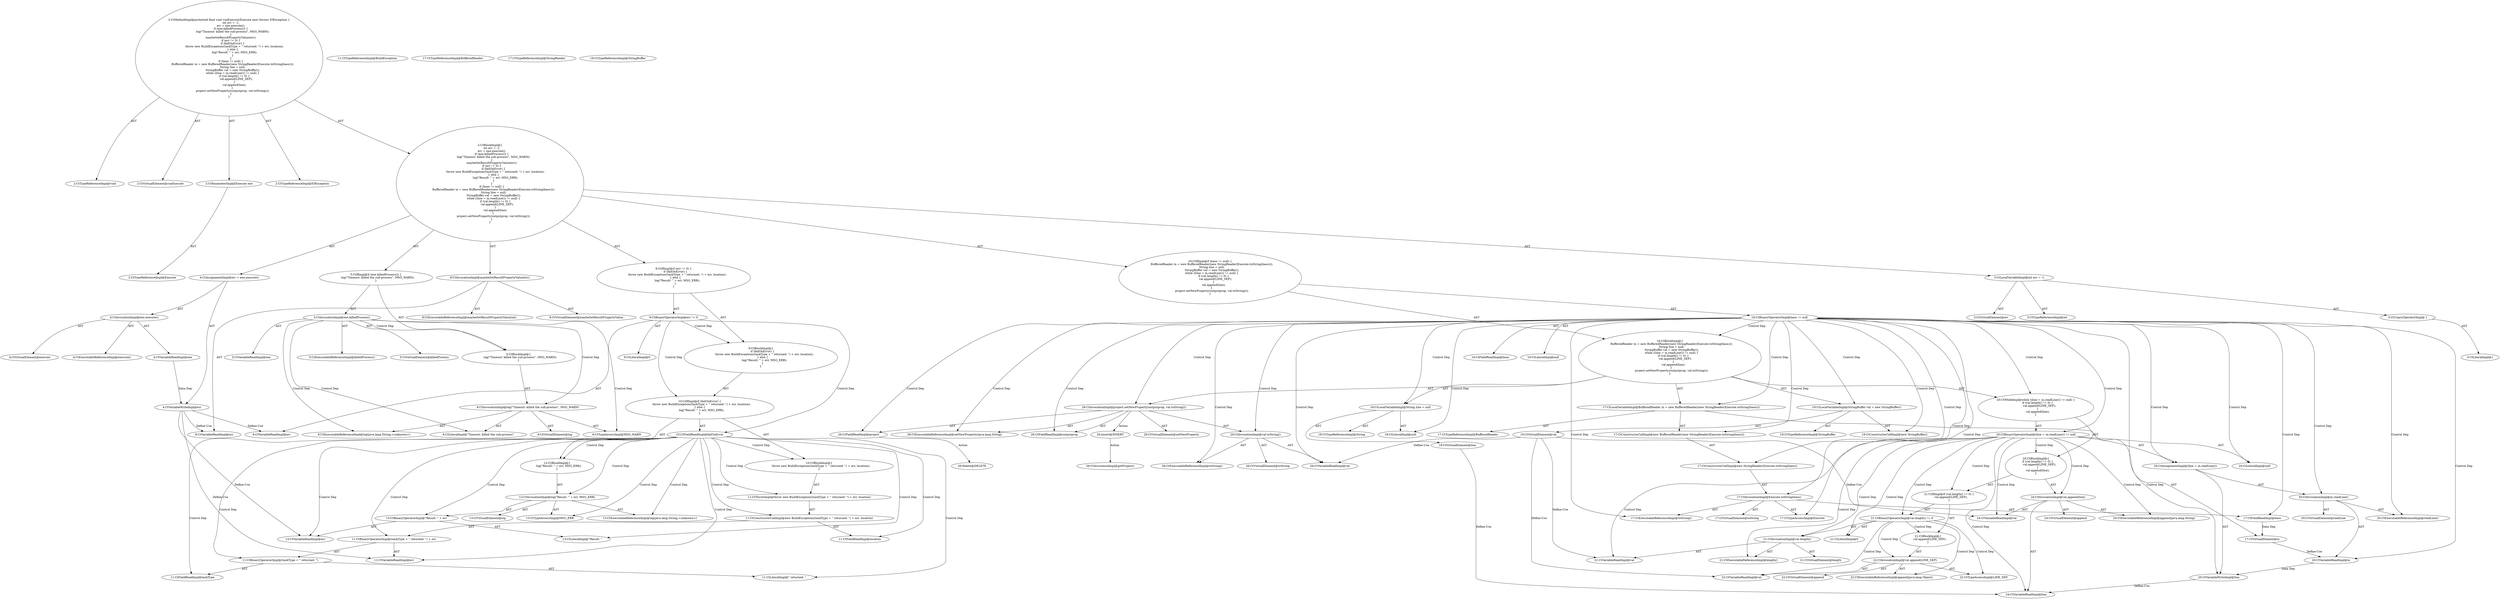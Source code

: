 digraph "runExecute#?,Execute" {
0 [label="2:CtTypeReferenceImpl@void" shape=ellipse]
1 [label="2:CtVirtualElement@runExecute" shape=ellipse]
2 [label="2:CtParameterImpl@Execute exe" shape=ellipse]
3 [label="2:CtTypeReferenceImpl@Execute" shape=ellipse]
4 [label="2:CtTypeReferenceImpl@IOException" shape=ellipse]
5 [label="3:CtTypeReferenceImpl@int" shape=ellipse]
6 [label="3:CtLiteralImpl@1" shape=ellipse]
7 [label="3:CtUnaryOperatorImpl@-1" shape=ellipse]
8 [label="3:CtVirtualElement@err" shape=ellipse]
9 [label="3:CtLocalVariableImpl@int err = -1" shape=ellipse]
10 [label="4:CtVariableWriteImpl@err" shape=ellipse]
11 [label="4:CtExecutableReferenceImpl@execute()" shape=ellipse]
12 [label="4:CtVirtualElement@execute" shape=ellipse]
13 [label="4:CtVariableReadImpl@exe" shape=ellipse]
14 [label="4:CtInvocationImpl@exe.execute()" shape=ellipse]
15 [label="4:CtAssignmentImpl@err = exe.execute()" shape=ellipse]
16 [label="5:CtExecutableReferenceImpl@killedProcess()" shape=ellipse]
17 [label="5:CtVirtualElement@killedProcess" shape=ellipse]
18 [label="5:CtVariableReadImpl@exe" shape=ellipse]
19 [label="5:CtInvocationImpl@exe.killedProcess()" shape=ellipse]
20 [label="6:CtExecutableReferenceImpl@log(java.lang.String,<unknown>)" shape=ellipse]
21 [label="6:CtVirtualElement@log" shape=ellipse]
22 [label="6:CtLiteralImpl@\"Timeout: killed the sub-process\"" shape=ellipse]
23 [label="6:CtTypeAccessImpl@MSG_WARN" shape=ellipse]
24 [label="6:CtInvocationImpl@log(\"Timeout: killed the sub-process\", MSG_WARN)" shape=ellipse]
25 [label="5:CtBlockImpl@\{
    log(\"Timeout: killed the sub-process\", MSG_WARN);
\}" shape=ellipse]
26 [label="5:CtIfImpl@if (exe.killedProcess()) \{
    log(\"Timeout: killed the sub-process\", MSG_WARN);
\}" shape=ellipse]
27 [label="8:CtExecutableReferenceImpl@maybeSetResultPropertyValue(int)" shape=ellipse]
28 [label="8:CtVirtualElement@maybeSetResultPropertyValue" shape=ellipse]
29 [label="8:CtVariableReadImpl@err" shape=ellipse]
30 [label="8:CtInvocationImpl@maybeSetResultPropertyValue(err)" shape=ellipse]
31 [label="9:CtVariableReadImpl@err" shape=ellipse]
32 [label="9:CtLiteralImpl@0" shape=ellipse]
33 [label="9:CtBinaryOperatorImpl@err != 0" shape=ellipse]
34 [label="10:CtFieldReadImpl@failOnError" shape=ellipse]
35 [label="11:CtTypeReferenceImpl@BuildException" shape=ellipse]
36 [label="11:CtFieldReadImpl@taskType" shape=ellipse]
37 [label="11:CtLiteralImpl@\" returned: \"" shape=ellipse]
38 [label="11:CtBinaryOperatorImpl@(taskType + \" returned: \")" shape=ellipse]
39 [label="11:CtVariableReadImpl@err" shape=ellipse]
40 [label="11:CtBinaryOperatorImpl@(taskType + \" returned: \") + err" shape=ellipse]
41 [label="11:CtFieldReadImpl@location" shape=ellipse]
42 [label="11:CtConstructorCallImpl@new BuildException((taskType + \" returned: \") + err, location)" shape=ellipse]
43 [label="11:CtThrowImpl@throw new BuildException((taskType + \" returned: \") + err, location)" shape=ellipse]
44 [label="10:CtBlockImpl@\{
    throw new BuildException((taskType + \" returned: \") + err, location);
\}" shape=ellipse]
45 [label="13:CtExecutableReferenceImpl@log(java.lang.String,<unknown>)" shape=ellipse]
46 [label="13:CtVirtualElement@log" shape=ellipse]
47 [label="13:CtLiteralImpl@\"Result: \"" shape=ellipse]
48 [label="13:CtVariableReadImpl@err" shape=ellipse]
49 [label="13:CtBinaryOperatorImpl@\"Result: \" + err" shape=ellipse]
50 [label="13:CtTypeAccessImpl@MSG_ERR" shape=ellipse]
51 [label="13:CtInvocationImpl@log(\"Result: \" + err, MSG_ERR)" shape=ellipse]
52 [label="12:CtBlockImpl@\{
    log(\"Result: \" + err, MSG_ERR);
\}" shape=ellipse]
53 [label="10:CtIfImpl@if (failOnError) \{
    throw new BuildException((taskType + \" returned: \") + err, location);
\} else \{
    log(\"Result: \" + err, MSG_ERR);
\}" shape=ellipse]
54 [label="9:CtBlockImpl@\{
    if (failOnError) \{
        throw new BuildException((taskType + \" returned: \") + err, location);
    \} else \{
        log(\"Result: \" + err, MSG_ERR);
    \}
\}" shape=ellipse]
55 [label="9:CtIfImpl@if (err != 0) \{
    if (failOnError) \{
        throw new BuildException((taskType + \" returned: \") + err, location);
    \} else \{
        log(\"Result: \" + err, MSG_ERR);
    \}
\}" shape=ellipse]
56 [label="16:CtFieldReadImpl@baos" shape=ellipse]
57 [label="16:CtLiteralImpl@null" shape=ellipse]
58 [label="16:CtBinaryOperatorImpl@baos != null" shape=ellipse]
59 [label="17:CtTypeReferenceImpl@BufferedReader" shape=ellipse]
60 [label="17:CtTypeReferenceImpl@BufferedReader" shape=ellipse]
61 [label="17:CtTypeReferenceImpl@StringReader" shape=ellipse]
62 [label="17:CtExecutableReferenceImpl@toString()" shape=ellipse]
63 [label="17:CtVirtualElement@toString" shape=ellipse]
64 [label="17:CtTypeAccessImpl@Execute" shape=ellipse]
65 [label="17:CtFieldReadImpl@baos" shape=ellipse]
66 [label="17:CtInvocationImpl@Execute.toString(baos)" shape=ellipse]
67 [label="17:CtConstructorCallImpl@new StringReader(Execute.toString(baos))" shape=ellipse]
68 [label="17:CtConstructorCallImpl@new BufferedReader(new StringReader(Execute.toString(baos)))" shape=ellipse]
69 [label="17:CtVirtualElement@in" shape=ellipse]
70 [label="17:CtLocalVariableImpl@BufferedReader in = new BufferedReader(new StringReader(Execute.toString(baos)))" shape=ellipse]
71 [label="18:CtTypeReferenceImpl@String" shape=ellipse]
72 [label="18:CtLiteralImpl@null" shape=ellipse]
73 [label="18:CtVirtualElement@line" shape=ellipse]
74 [label="18:CtLocalVariableImpl@String line = null" shape=ellipse]
75 [label="19:CtTypeReferenceImpl@StringBuffer" shape=ellipse]
76 [label="19:CtTypeReferenceImpl@StringBuffer" shape=ellipse]
77 [label="19:CtConstructorCallImpl@new StringBuffer()" shape=ellipse]
78 [label="19:CtVirtualElement@val" shape=ellipse]
79 [label="19:CtLocalVariableImpl@StringBuffer val = new StringBuffer()" shape=ellipse]
80 [label="20:CtVariableWriteImpl@line" shape=ellipse]
81 [label="20:CtExecutableReferenceImpl@readLine()" shape=ellipse]
82 [label="20:CtVirtualElement@readLine" shape=ellipse]
83 [label="20:CtVariableReadImpl@in" shape=ellipse]
84 [label="20:CtInvocationImpl@in.readLine()" shape=ellipse]
85 [label="20:CtAssignmentImpl@(line = in.readLine())" shape=ellipse]
86 [label="20:CtLiteralImpl@null" shape=ellipse]
87 [label="20:CtBinaryOperatorImpl@(line = in.readLine()) != null" shape=ellipse]
88 [label="21:CtExecutableReferenceImpl@length()" shape=ellipse]
89 [label="21:CtVirtualElement@length" shape=ellipse]
90 [label="21:CtVariableReadImpl@val" shape=ellipse]
91 [label="21:CtInvocationImpl@val.length()" shape=ellipse]
92 [label="21:CtLiteralImpl@0" shape=ellipse]
93 [label="21:CtBinaryOperatorImpl@val.length() != 0" shape=ellipse]
94 [label="22:CtExecutableReferenceImpl@append(java.lang.Object)" shape=ellipse]
95 [label="22:CtVirtualElement@append" shape=ellipse]
96 [label="22:CtVariableReadImpl@val" shape=ellipse]
97 [label="22:CtTypeAccessImpl@LINE_SEP" shape=ellipse]
98 [label="22:CtInvocationImpl@val.append(LINE_SEP)" shape=ellipse]
99 [label="21:CtBlockImpl@\{
    val.append(LINE_SEP);
\}" shape=ellipse]
100 [label="21:CtIfImpl@if (val.length() != 0) \{
    val.append(LINE_SEP);
\}" shape=ellipse]
101 [label="24:CtExecutableReferenceImpl@append(java.lang.String)" shape=ellipse]
102 [label="24:CtVirtualElement@append" shape=ellipse]
103 [label="24:CtVariableReadImpl@val" shape=ellipse]
104 [label="24:CtVariableReadImpl@line" shape=ellipse]
105 [label="24:CtInvocationImpl@val.append(line)" shape=ellipse]
106 [label="20:CtBlockImpl@\{
    if (val.length() != 0) \{
        val.append(LINE_SEP);
    \}
    val.append(line);
\}" shape=ellipse]
107 [label="20:CtWhileImpl@while ((line = in.readLine()) != null) \{
    if (val.length() != 0) \{
        val.append(LINE_SEP);
    \}
    val.append(line);
\} " shape=ellipse]
108 [label="26:CtExecutableReferenceImpl@setNewProperty(java.lang.String)" shape=ellipse]
109 [label="26:CtVirtualElement@setNewProperty" shape=ellipse]
110 [label="26:CtFieldReadImpl@project" shape=ellipse]
111 [label="26:CtFieldReadImpl@outputprop" shape=ellipse]
112 [label="26:CtExecutableReferenceImpl@toString()" shape=ellipse]
113 [label="26:CtVirtualElement@toString" shape=ellipse]
114 [label="26:CtVariableReadImpl@val" shape=ellipse]
115 [label="26:CtInvocationImpl@val.toString()" shape=ellipse]
116 [label="26:CtInvocationImpl@project.setNewProperty(outputprop, val.toString())" shape=ellipse]
117 [label="16:CtBlockImpl@\{
    BufferedReader in = new BufferedReader(new StringReader(Execute.toString(baos)));
    String line = null;
    StringBuffer val = new StringBuffer();
    while ((line = in.readLine()) != null) \{
        if (val.length() != 0) \{
            val.append(LINE_SEP);
        \}
        val.append(line);
    \} 
    project.setNewProperty(outputprop, val.toString());
\}" shape=ellipse]
118 [label="16:CtIfImpl@if (baos != null) \{
    BufferedReader in = new BufferedReader(new StringReader(Execute.toString(baos)));
    String line = null;
    StringBuffer val = new StringBuffer();
    while ((line = in.readLine()) != null) \{
        if (val.length() != 0) \{
            val.append(LINE_SEP);
        \}
        val.append(line);
    \} 
    project.setNewProperty(outputprop, val.toString());
\}" shape=ellipse]
119 [label="2:CtBlockImpl@\{
    int err = -1;
    err = exe.execute();
    if (exe.killedProcess()) \{
        log(\"Timeout: killed the sub-process\", MSG_WARN);
    \}
    maybeSetResultPropertyValue(err);
    if (err != 0) \{
        if (failOnError) \{
            throw new BuildException((taskType + \" returned: \") + err, location);
        \} else \{
            log(\"Result: \" + err, MSG_ERR);
        \}
    \}
    if (baos != null) \{
        BufferedReader in = new BufferedReader(new StringReader(Execute.toString(baos)));
        String line = null;
        StringBuffer val = new StringBuffer();
        while ((line = in.readLine()) != null) \{
            if (val.length() != 0) \{
                val.append(LINE_SEP);
            \}
            val.append(line);
        \} 
        project.setNewProperty(outputprop, val.toString());
    \}
\}" shape=ellipse]
120 [label="2:CtMethodImpl@protected final void runExecute(Execute exe) throws IOException \{
    int err = -1;
    err = exe.execute();
    if (exe.killedProcess()) \{
        log(\"Timeout: killed the sub-process\", MSG_WARN);
    \}
    maybeSetResultPropertyValue(err);
    if (err != 0) \{
        if (failOnError) \{
            throw new BuildException((taskType + \" returned: \") + err, location);
        \} else \{
            log(\"Result: \" + err, MSG_ERR);
        \}
    \}
    if (baos != null) \{
        BufferedReader in = new BufferedReader(new StringReader(Execute.toString(baos)));
        String line = null;
        StringBuffer val = new StringBuffer();
        while ((line = in.readLine()) != null) \{
            if (val.length() != 0) \{
                val.append(LINE_SEP);
            \}
            val.append(line);
        \} 
        project.setNewProperty(outputprop, val.toString());
    \}
\}" shape=ellipse]
121 [label="26:Delete@DELETE" shape=ellipse]
122 [label="26:Insert@INSERT" shape=ellipse]
123 [label="26:CtInvocationImpl@getProject()" shape=ellipse]
2 -> 3 [label="AST"];
7 -> 6 [label="AST"];
9 -> 8 [label="AST"];
9 -> 5 [label="AST"];
9 -> 7 [label="AST"];
10 -> 29 [label="Define-Use"];
10 -> 31 [label="Define-Use"];
10 -> 39 [label="Define-Use"];
10 -> 48 [label="Define-Use"];
13 -> 10 [label="Data Dep"];
14 -> 12 [label="AST"];
14 -> 13 [label="AST"];
14 -> 11 [label="AST"];
15 -> 10 [label="AST"];
15 -> 14 [label="AST"];
19 -> 17 [label="AST"];
19 -> 18 [label="AST"];
19 -> 16 [label="AST"];
19 -> 25 [label="Control Dep"];
19 -> 24 [label="Control Dep"];
19 -> 20 [label="Control Dep"];
19 -> 22 [label="Control Dep"];
19 -> 23 [label="Control Dep"];
24 -> 21 [label="AST"];
24 -> 20 [label="AST"];
24 -> 22 [label="AST"];
24 -> 23 [label="AST"];
25 -> 24 [label="AST"];
26 -> 19 [label="AST"];
26 -> 25 [label="AST"];
30 -> 28 [label="AST"];
30 -> 27 [label="AST"];
30 -> 29 [label="AST"];
33 -> 31 [label="AST"];
33 -> 32 [label="AST"];
33 -> 54 [label="Control Dep"];
33 -> 53 [label="Control Dep"];
33 -> 34 [label="Control Dep"];
34 -> 44 [label="Control Dep"];
34 -> 43 [label="Control Dep"];
34 -> 42 [label="Control Dep"];
34 -> 40 [label="Control Dep"];
34 -> 38 [label="Control Dep"];
34 -> 36 [label="Control Dep"];
34 -> 37 [label="Control Dep"];
34 -> 39 [label="Control Dep"];
34 -> 41 [label="Control Dep"];
34 -> 52 [label="Control Dep"];
34 -> 51 [label="Control Dep"];
34 -> 45 [label="Control Dep"];
34 -> 49 [label="Control Dep"];
34 -> 47 [label="Control Dep"];
34 -> 48 [label="Control Dep"];
34 -> 50 [label="Control Dep"];
38 -> 36 [label="AST"];
38 -> 37 [label="AST"];
40 -> 38 [label="AST"];
40 -> 39 [label="AST"];
42 -> 40 [label="AST"];
42 -> 41 [label="AST"];
43 -> 42 [label="AST"];
44 -> 43 [label="AST"];
49 -> 47 [label="AST"];
49 -> 48 [label="AST"];
51 -> 46 [label="AST"];
51 -> 45 [label="AST"];
51 -> 49 [label="AST"];
51 -> 50 [label="AST"];
52 -> 51 [label="AST"];
53 -> 34 [label="AST"];
53 -> 44 [label="AST"];
53 -> 52 [label="AST"];
54 -> 53 [label="AST"];
55 -> 33 [label="AST"];
55 -> 54 [label="AST"];
58 -> 56 [label="AST"];
58 -> 57 [label="AST"];
58 -> 117 [label="Control Dep"];
58 -> 70 [label="Control Dep"];
58 -> 68 [label="Control Dep"];
58 -> 67 [label="Control Dep"];
58 -> 66 [label="Control Dep"];
58 -> 62 [label="Control Dep"];
58 -> 64 [label="Control Dep"];
58 -> 65 [label="Control Dep"];
58 -> 74 [label="Control Dep"];
58 -> 72 [label="Control Dep"];
58 -> 79 [label="Control Dep"];
58 -> 77 [label="Control Dep"];
58 -> 107 [label="Control Dep"];
58 -> 87 [label="Control Dep"];
58 -> 85 [label="Control Dep"];
58 -> 80 [label="Control Dep"];
58 -> 84 [label="Control Dep"];
58 -> 81 [label="Control Dep"];
58 -> 83 [label="Control Dep"];
58 -> 86 [label="Control Dep"];
58 -> 116 [label="Control Dep"];
58 -> 108 [label="Control Dep"];
58 -> 110 [label="Control Dep"];
58 -> 111 [label="Control Dep"];
58 -> 115 [label="Control Dep"];
58 -> 112 [label="Control Dep"];
58 -> 114 [label="Control Dep"];
65 -> 69 [label="Data Dep"];
66 -> 63 [label="AST"];
66 -> 64 [label="AST"];
66 -> 62 [label="AST"];
66 -> 65 [label="AST"];
67 -> 66 [label="AST"];
68 -> 67 [label="AST"];
69 -> 83 [label="Define-Use"];
70 -> 69 [label="AST"];
70 -> 59 [label="AST"];
70 -> 68 [label="AST"];
73 -> 104 [label="Define-Use"];
74 -> 73 [label="AST"];
74 -> 71 [label="AST"];
74 -> 72 [label="AST"];
78 -> 90 [label="Define-Use"];
78 -> 96 [label="Define-Use"];
78 -> 103 [label="Define-Use"];
78 -> 114 [label="Define-Use"];
79 -> 78 [label="AST"];
79 -> 75 [label="AST"];
79 -> 77 [label="AST"];
80 -> 104 [label="Define-Use"];
83 -> 80 [label="Data Dep"];
84 -> 82 [label="AST"];
84 -> 83 [label="AST"];
84 -> 81 [label="AST"];
85 -> 80 [label="AST"];
85 -> 84 [label="AST"];
87 -> 85 [label="AST"];
87 -> 86 [label="AST"];
87 -> 106 [label="Control Dep"];
87 -> 100 [label="Control Dep"];
87 -> 93 [label="Control Dep"];
87 -> 91 [label="Control Dep"];
87 -> 88 [label="Control Dep"];
87 -> 90 [label="Control Dep"];
87 -> 92 [label="Control Dep"];
87 -> 105 [label="Control Dep"];
87 -> 101 [label="Control Dep"];
87 -> 103 [label="Control Dep"];
87 -> 104 [label="Control Dep"];
91 -> 89 [label="AST"];
91 -> 90 [label="AST"];
91 -> 88 [label="AST"];
93 -> 91 [label="AST"];
93 -> 92 [label="AST"];
93 -> 99 [label="Control Dep"];
93 -> 98 [label="Control Dep"];
93 -> 94 [label="Control Dep"];
93 -> 96 [label="Control Dep"];
93 -> 97 [label="Control Dep"];
98 -> 95 [label="AST"];
98 -> 96 [label="AST"];
98 -> 94 [label="AST"];
98 -> 97 [label="AST"];
99 -> 98 [label="AST"];
100 -> 93 [label="AST"];
100 -> 99 [label="AST"];
105 -> 102 [label="AST"];
105 -> 103 [label="AST"];
105 -> 101 [label="AST"];
105 -> 104 [label="AST"];
106 -> 100 [label="AST"];
106 -> 105 [label="AST"];
107 -> 87 [label="AST"];
107 -> 106 [label="AST"];
110 -> 121 [label="Action"];
115 -> 113 [label="AST"];
115 -> 114 [label="AST"];
115 -> 112 [label="AST"];
116 -> 109 [label="AST"];
116 -> 110 [label="AST"];
116 -> 108 [label="AST"];
116 -> 111 [label="AST"];
116 -> 115 [label="AST"];
116 -> 122 [label="Action"];
117 -> 70 [label="AST"];
117 -> 74 [label="AST"];
117 -> 79 [label="AST"];
117 -> 107 [label="AST"];
117 -> 116 [label="AST"];
118 -> 58 [label="AST"];
118 -> 117 [label="AST"];
119 -> 9 [label="AST"];
119 -> 15 [label="AST"];
119 -> 26 [label="AST"];
119 -> 30 [label="AST"];
119 -> 55 [label="AST"];
119 -> 118 [label="AST"];
120 -> 1 [label="AST"];
120 -> 0 [label="AST"];
120 -> 2 [label="AST"];
120 -> 4 [label="AST"];
120 -> 119 [label="AST"];
122 -> 123 [label="Action"];
}